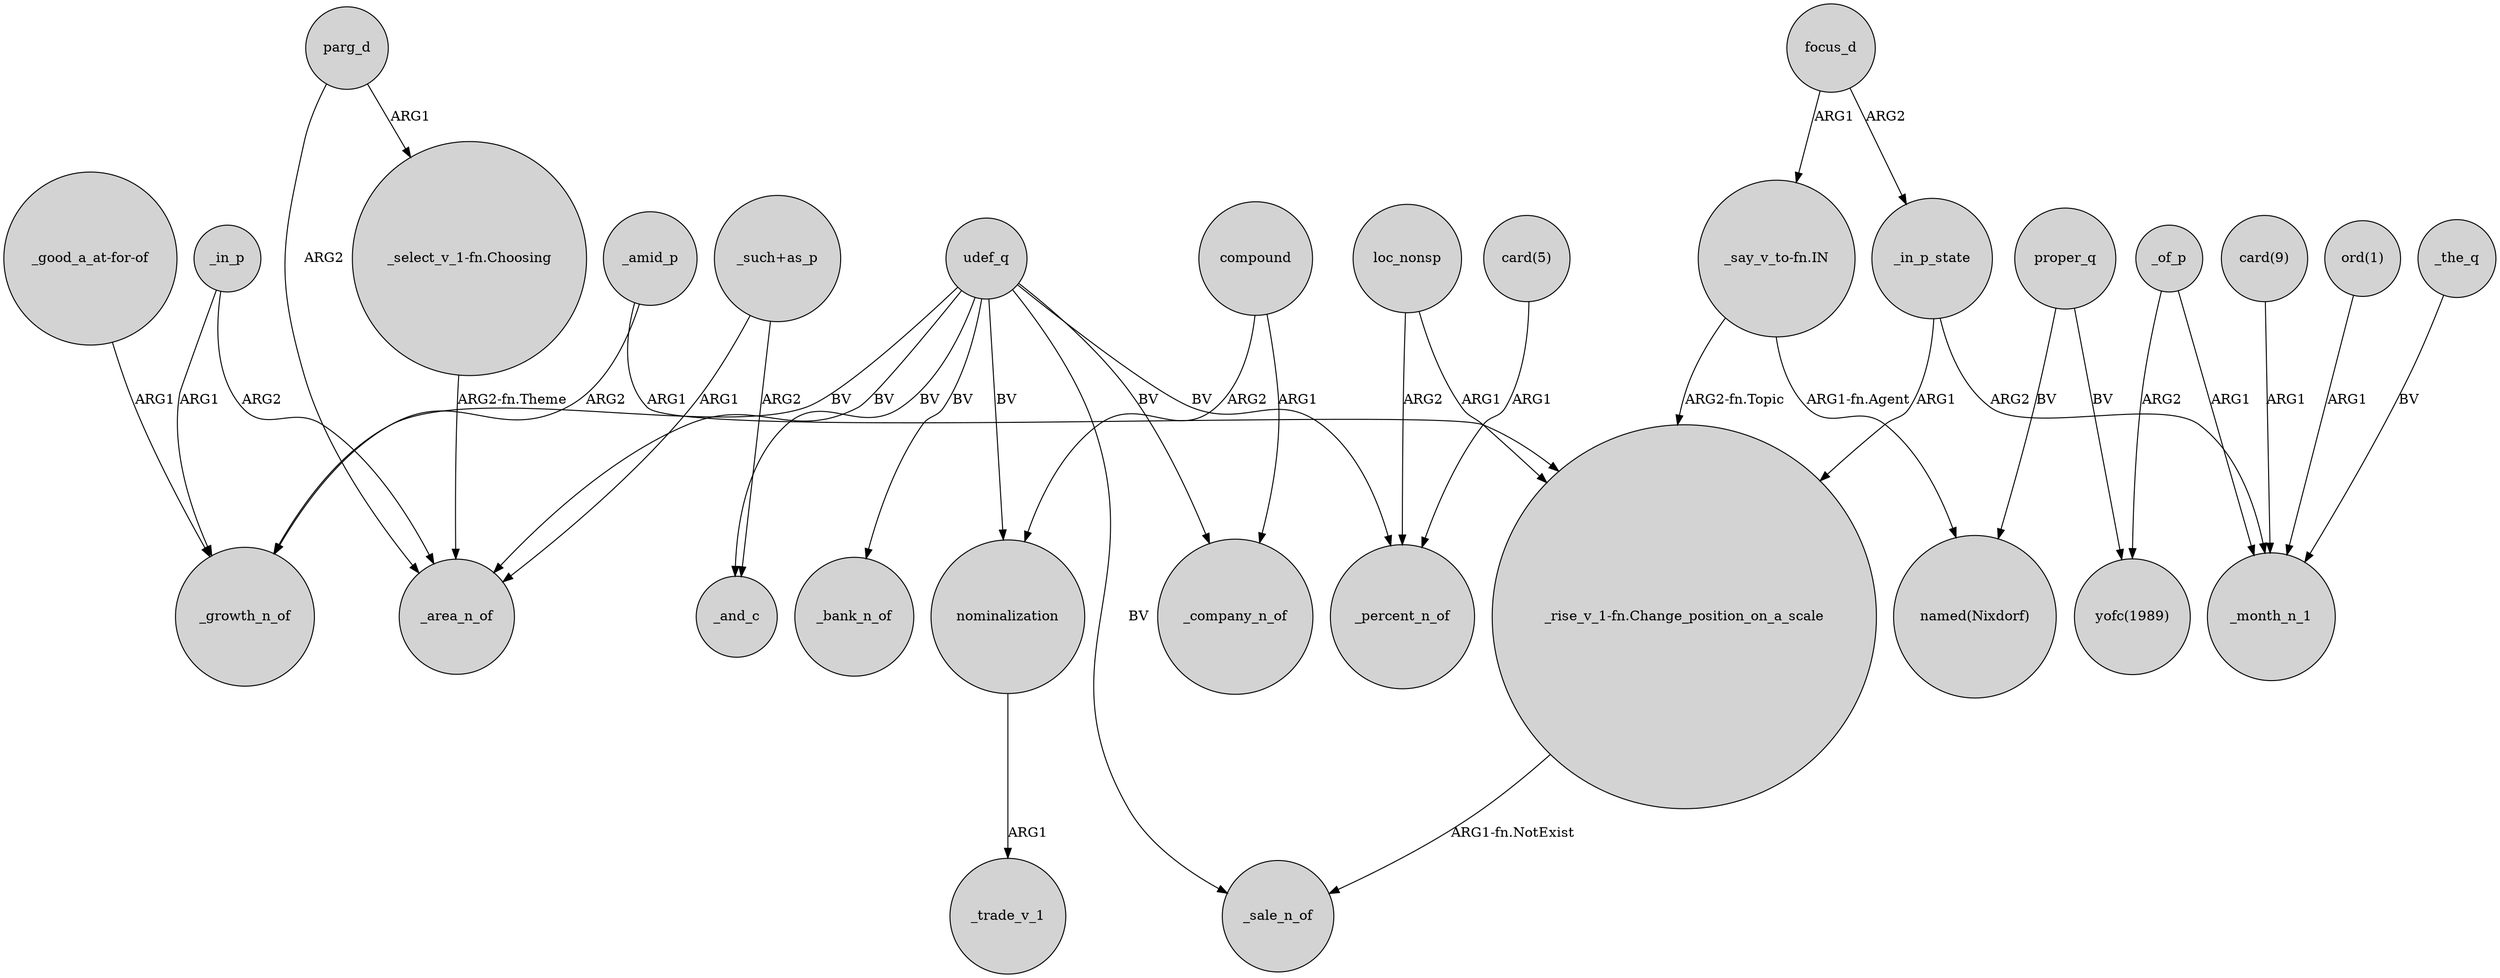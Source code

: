 digraph {
	node [shape=circle style=filled]
	_amid_p -> _growth_n_of [label=ARG2]
	parg_d -> _area_n_of [label=ARG2]
	"_say_v_to-fn.IN" -> "named(Nixdorf)" [label="ARG1-fn.Agent"]
	"_good_a_at-for-of" -> _growth_n_of [label=ARG1]
	"_rise_v_1-fn.Change_position_on_a_scale" -> _sale_n_of [label="ARG1-fn.NotExist"]
	focus_d -> _in_p_state [label=ARG2]
	proper_q -> "named(Nixdorf)" [label=BV]
	_amid_p -> "_rise_v_1-fn.Change_position_on_a_scale" [label=ARG1]
	compound -> nominalization [label=ARG2]
	nominalization -> _trade_v_1 [label=ARG1]
	parg_d -> "_select_v_1-fn.Choosing" [label=ARG1]
	"_select_v_1-fn.Choosing" -> _area_n_of [label="ARG2-fn.Theme"]
	proper_q -> "yofc(1989)" [label=BV]
	compound -> _company_n_of [label=ARG1]
	_the_q -> _month_n_1 [label=BV]
	"_such+as_p" -> _and_c [label=ARG2]
	"card(9)" -> _month_n_1 [label=ARG1]
	loc_nonsp -> _percent_n_of [label=ARG2]
	loc_nonsp -> "_rise_v_1-fn.Change_position_on_a_scale" [label=ARG1]
	_of_p -> _month_n_1 [label=ARG1]
	"_such+as_p" -> _area_n_of [label=ARG1]
	"card(5)" -> _percent_n_of [label=ARG1]
	udef_q -> nominalization [label=BV]
	udef_q -> _sale_n_of [label=BV]
	_in_p -> _growth_n_of [label=ARG1]
	_in_p_state -> _month_n_1 [label=ARG2]
	_in_p -> _area_n_of [label=ARG2]
	"_say_v_to-fn.IN" -> "_rise_v_1-fn.Change_position_on_a_scale" [label="ARG2-fn.Topic"]
	udef_q -> _bank_n_of [label=BV]
	_in_p_state -> "_rise_v_1-fn.Change_position_on_a_scale" [label=ARG1]
	udef_q -> _percent_n_of [label=BV]
	"ord(1)" -> _month_n_1 [label=ARG1]
	udef_q -> _company_n_of [label=BV]
	udef_q -> _growth_n_of [label=BV]
	udef_q -> _area_n_of [label=BV]
	udef_q -> _and_c [label=BV]
	_of_p -> "yofc(1989)" [label=ARG2]
	focus_d -> "_say_v_to-fn.IN" [label=ARG1]
}
